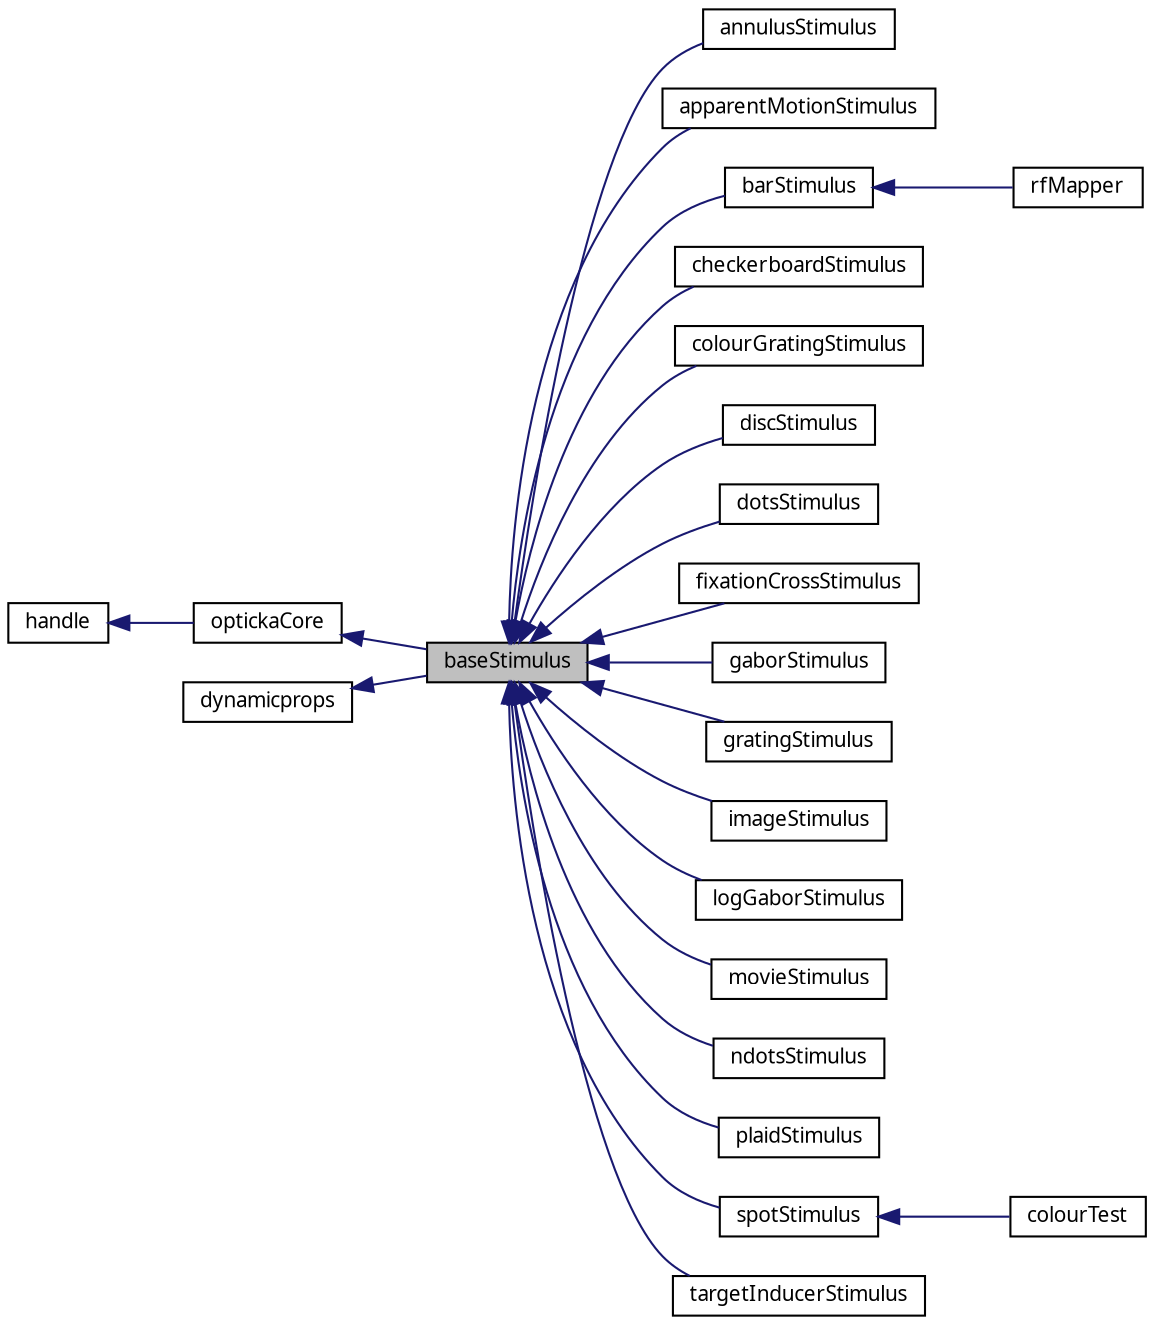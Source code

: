 digraph "baseStimulus"
{
 // LATEX_PDF_SIZE
  edge [fontname="Graublau Slab",fontsize="10",labelfontname="Graublau Slab",labelfontsize="10"];
  node [fontname="Graublau Slab",fontsize="10",shape=record];
  rankdir="LR";
  Node1 [label="baseStimulus",height=0.2,width=0.4,color="black", fillcolor="grey75", style="filled", fontcolor="black",tooltip="baseStimulus is the superclass for all opticka stimulus objects"];
  Node2 -> Node1 [dir="back",color="midnightblue",fontsize="10",style="solid",fontname="Graublau Slab"];
  Node2 [label="optickaCore",height=0.2,width=0.4,color="black", fillcolor="white", style="filled",URL="$classopticka_core.html",tooltip="optickaCore base class inherited by many other opticka classes. optickaCore is itself derived from ha..."];
  Node3 -> Node2 [dir="back",color="midnightblue",fontsize="10",style="solid",fontname="Graublau Slab"];
  Node3 [label="handle",height=0.2,width=0.4,color="black", fillcolor="white", style="filled",URL="$classhandle.html",tooltip=" "];
  Node4 -> Node1 [dir="back",color="midnightblue",fontsize="10",style="solid",fontname="Graublau Slab"];
  Node4 [label="dynamicprops",height=0.2,width=0.4,color="black", fillcolor="white", style="filled",URL="$classdynamicprops.html",tooltip=" "];
  Node1 -> Node5 [dir="back",color="midnightblue",fontsize="10",style="solid",fontname="Graublau Slab"];
  Node5 [label="annulusStimulus",height=0.2,width=0.4,color="black", fillcolor="white", style="filled",URL="$classannulus_stimulus.html",tooltip="annulusStimulus TODO"];
  Node1 -> Node6 [dir="back",color="midnightblue",fontsize="10",style="solid",fontname="Graublau Slab"];
  Node6 [label="apparentMotionStimulus",height=0.2,width=0.4,color="black", fillcolor="white", style="filled",URL="$classapparent_motion_stimulus.html",tooltip="apparentMotionStimulus, inherits from baseStimulus"];
  Node1 -> Node7 [dir="back",color="midnightblue",fontsize="10",style="solid",fontname="Graublau Slab"];
  Node7 [label="barStimulus",height=0.2,width=0.4,color="black", fillcolor="white", style="filled",URL="$classbar_stimulus.html",tooltip="barStimulus single bar stimulus, inherits from baseStimulus"];
  Node7 -> Node8 [dir="back",color="midnightblue",fontsize="10",style="solid",fontname="Graublau Slab"];
  Node8 [label="rfMapper",height=0.2,width=0.4,color="black", fillcolor="white", style="filled",URL="$classrf_mapper.html",tooltip="receptive field mapper rfMapper is a mouse driven receptive field mapper, using various keyboard comm..."];
  Node1 -> Node9 [dir="back",color="midnightblue",fontsize="10",style="solid",fontname="Graublau Slab"];
  Node9 [label="checkerboardStimulus",height=0.2,width=0.4,color="black", fillcolor="white", style="filled",URL="$classcheckerboard_stimulus.html",tooltip="checkerBoardStimulus – using a GLSL shader to make the checkerboard"];
  Node1 -> Node10 [dir="back",color="midnightblue",fontsize="10",style="solid",fontname="Graublau Slab"];
  Node10 [label="colourGratingStimulus",height=0.2,width=0.4,color="black", fillcolor="white", style="filled",URL="$classcolour_grating_stimulus.html",tooltip="colour grating stimulus, inherits from baseStimulus COLOURGRATINGSTIMULUS colour grating stimulus,..."];
  Node1 -> Node11 [dir="back",color="midnightblue",fontsize="10",style="solid",fontname="Graublau Slab"];
  Node11 [label="discStimulus",height=0.2,width=0.4,color="black", fillcolor="white", style="filled",URL="$classdisc_stimulus.html",tooltip="single disc stimulus, inherits from baseStimulus DISCSTIMULUS single disc stimulus,..."];
  Node1 -> Node12 [dir="back",color="midnightblue",fontsize="10",style="solid",fontname="Graublau Slab"];
  Node12 [label="dotsStimulus",height=0.2,width=0.4,color="black", fillcolor="white", style="filled",URL="$classdots_stimulus.html",tooltip="dotsStimulus simple variable coherence dots stimulus, inherits from baseStimulus"];
  Node1 -> Node13 [dir="back",color="midnightblue",fontsize="10",style="solid",fontname="Graublau Slab"];
  Node13 [label="fixationCrossStimulus",height=0.2,width=0.4,color="black", fillcolor="white", style="filled",URL="$classfixation_cross_stimulus.html",tooltip="draw fixation cross from Thaler L, Schütz AC, Goodale MA, & Gegenfurtner KR (2013) \"What is the best ..."];
  Node1 -> Node14 [dir="back",color="midnightblue",fontsize="10",style="solid",fontname="Graublau Slab"];
  Node14 [label="gaborStimulus",height=0.2,width=0.4,color="black", fillcolor="white", style="filled",URL="$classgabor_stimulus.html",tooltip="single grating stimulus, inherits from baseStimulus GRATINGSTIMULUS single grating stimulus,..."];
  Node1 -> Node15 [dir="back",color="midnightblue",fontsize="10",style="solid",fontname="Graublau Slab"];
  Node15 [label="gratingStimulus",height=0.2,width=0.4,color="black", fillcolor="white", style="filled",URL="$classgrating_stimulus.html",tooltip="single grating stimulus, inherits from baseStimulus GRATINGSTIMULUS single grating stimulus,..."];
  Node1 -> Node16 [dir="back",color="midnightblue",fontsize="10",style="solid",fontname="Graublau Slab"];
  Node16 [label="imageStimulus",height=0.2,width=0.4,color="black", fillcolor="white", style="filled",URL="$classimage_stimulus.html",tooltip="textureStimulus"];
  Node1 -> Node17 [dir="back",color="midnightblue",fontsize="10",style="solid",fontname="Graublau Slab"];
  Node17 [label="logGaborStimulus",height=0.2,width=0.4,color="black", fillcolor="white", style="filled",URL="$classlog_gabor_stimulus.html",tooltip="logGaborStimulus: orientation & SF band-pass limited filter"];
  Node1 -> Node18 [dir="back",color="midnightblue",fontsize="10",style="solid",fontname="Graublau Slab"];
  Node18 [label="movieStimulus",height=0.2,width=0.4,color="black", fillcolor="white", style="filled",URL="$classmovie_stimulus.html",tooltip="movieStimulus is the class for movie based stimulus objects"];
  Node1 -> Node19 [dir="back",color="midnightblue",fontsize="10",style="solid",fontname="Graublau Slab"];
  Node19 [label="ndotsStimulus",height=0.2,width=0.4,color="black", fillcolor="white", style="filled",URL="$classndots_stimulus.html",tooltip="ndotsStimulus limited lifetime coherence dots stimulus"];
  Node1 -> Node20 [dir="back",color="midnightblue",fontsize="10",style="solid",fontname="Graublau Slab"];
  Node20 [label="plaidStimulus",height=0.2,width=0.4,color="black", fillcolor="white", style="filled",URL="$classplaid_stimulus.html",tooltip="plaidStimulus TODO"];
  Node1 -> Node21 [dir="back",color="midnightblue",fontsize="10",style="solid",fontname="Graublau Slab"];
  Node21 [label="spotStimulus",height=0.2,width=0.4,color="black", fillcolor="white", style="filled",URL="$classspot_stimulus.html",tooltip="single disc stimulus, inherits from baseStimulus SPOTSTIMULUS single spot stimulus,..."];
  Node21 -> Node22 [dir="back",color="midnightblue",fontsize="10",style="solid",fontname="Graublau Slab"];
  Node22 [label="colourTest",height=0.2,width=0.4,color="black", fillcolor="white", style="filled",URL="$classcolour_test.html",tooltip="colour test is a simple RGB colour blender for teaching"];
  Node1 -> Node23 [dir="back",color="midnightblue",fontsize="10",style="solid",fontname="Graublau Slab"];
  Node23 [label="targetInducerStimulus",height=0.2,width=0.4,color="black", fillcolor="white", style="filled",URL="$classtarget_inducer_stimulus.html",tooltip="target inducer stimulus, inherits from baseStimulus"];
}
